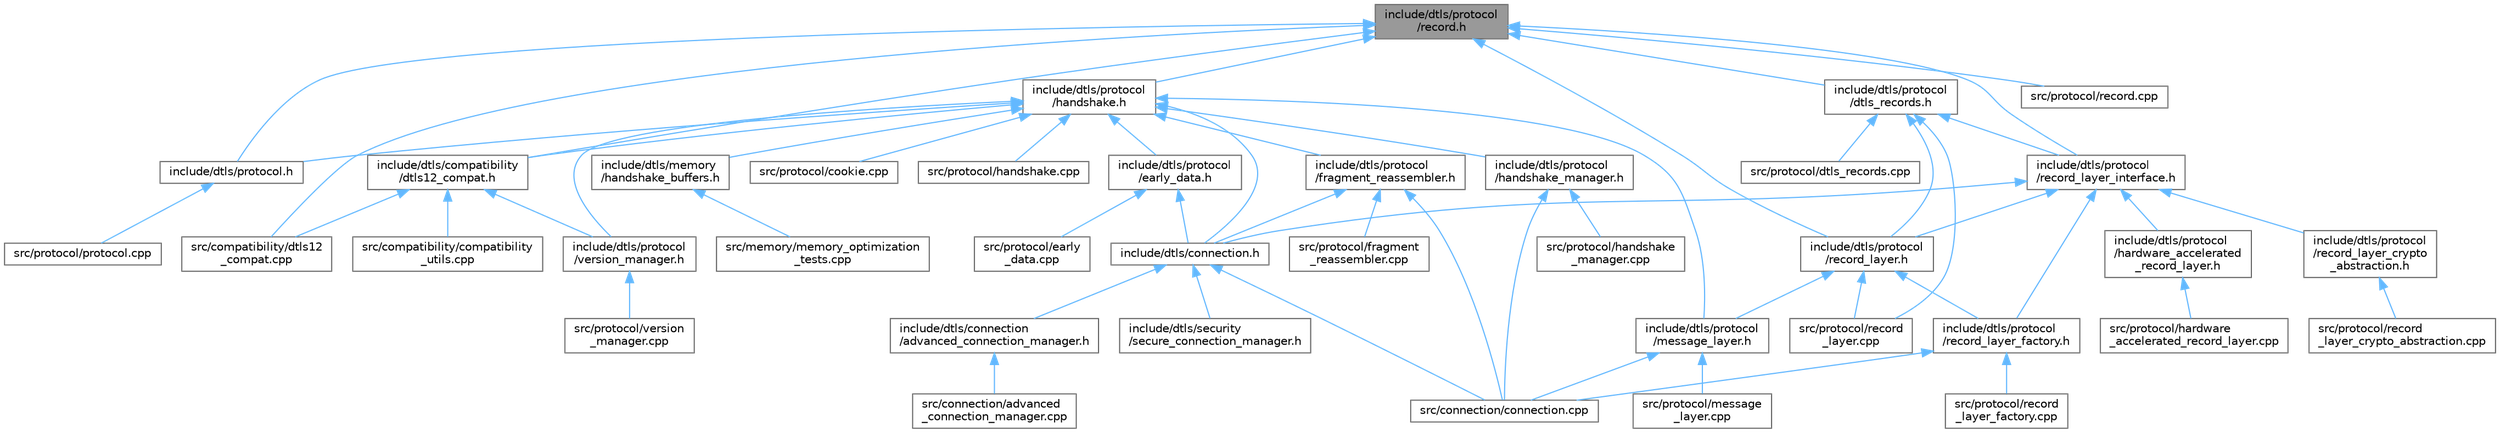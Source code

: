 digraph "include/dtls/protocol/record.h"
{
 // LATEX_PDF_SIZE
  bgcolor="transparent";
  edge [fontname=Helvetica,fontsize=10,labelfontname=Helvetica,labelfontsize=10];
  node [fontname=Helvetica,fontsize=10,shape=box,height=0.2,width=0.4];
  Node1 [id="Node000001",label="include/dtls/protocol\l/record.h",height=0.2,width=0.4,color="gray40", fillcolor="grey60", style="filled", fontcolor="black",tooltip=" "];
  Node1 -> Node2 [id="edge1_Node000001_Node000002",dir="back",color="steelblue1",style="solid",tooltip=" "];
  Node2 [id="Node000002",label="include/dtls/compatibility\l/dtls12_compat.h",height=0.2,width=0.4,color="grey40", fillcolor="white", style="filled",URL="$dtls12__compat_8h.html",tooltip="DTLS 1.2 Backward Compatibility Layer."];
  Node2 -> Node3 [id="edge2_Node000002_Node000003",dir="back",color="steelblue1",style="solid",tooltip=" "];
  Node3 [id="Node000003",label="include/dtls/protocol\l/version_manager.h",height=0.2,width=0.4,color="grey40", fillcolor="white", style="filled",URL="$version__manager_8h.html",tooltip=" "];
  Node3 -> Node4 [id="edge3_Node000003_Node000004",dir="back",color="steelblue1",style="solid",tooltip=" "];
  Node4 [id="Node000004",label="src/protocol/version\l_manager.cpp",height=0.2,width=0.4,color="grey40", fillcolor="white", style="filled",URL="$version__manager_8cpp.html",tooltip=" "];
  Node2 -> Node5 [id="edge4_Node000002_Node000005",dir="back",color="steelblue1",style="solid",tooltip=" "];
  Node5 [id="Node000005",label="src/compatibility/compatibility\l_utils.cpp",height=0.2,width=0.4,color="grey40", fillcolor="white", style="filled",URL="$compatibility__utils_8cpp.html",tooltip="Minimal compatibility utilities implementation."];
  Node2 -> Node6 [id="edge5_Node000002_Node000006",dir="back",color="steelblue1",style="solid",tooltip=" "];
  Node6 [id="Node000006",label="src/compatibility/dtls12\l_compat.cpp",height=0.2,width=0.4,color="grey40", fillcolor="white", style="filled",URL="$dtls12__compat_8cpp.html",tooltip="Implementation of DTLS 1.2 Backward Compatibility Layer."];
  Node1 -> Node7 [id="edge6_Node000001_Node000007",dir="back",color="steelblue1",style="solid",tooltip=" "];
  Node7 [id="Node000007",label="include/dtls/protocol.h",height=0.2,width=0.4,color="grey40", fillcolor="white", style="filled",URL="$protocol_8h.html",tooltip=" "];
  Node7 -> Node8 [id="edge7_Node000007_Node000008",dir="back",color="steelblue1",style="solid",tooltip=" "];
  Node8 [id="Node000008",label="src/protocol/protocol.cpp",height=0.2,width=0.4,color="grey40", fillcolor="white", style="filled",URL="$protocol_8cpp.html",tooltip=" "];
  Node1 -> Node9 [id="edge8_Node000001_Node000009",dir="back",color="steelblue1",style="solid",tooltip=" "];
  Node9 [id="Node000009",label="include/dtls/protocol\l/dtls_records.h",height=0.2,width=0.4,color="grey40", fillcolor="white", style="filled",URL="$dtls__records_8h.html",tooltip=" "];
  Node9 -> Node10 [id="edge9_Node000009_Node000010",dir="back",color="steelblue1",style="solid",tooltip=" "];
  Node10 [id="Node000010",label="include/dtls/protocol\l/record_layer.h",height=0.2,width=0.4,color="grey40", fillcolor="white", style="filled",URL="$record__layer_8h.html",tooltip=" "];
  Node10 -> Node11 [id="edge10_Node000010_Node000011",dir="back",color="steelblue1",style="solid",tooltip=" "];
  Node11 [id="Node000011",label="include/dtls/protocol\l/message_layer.h",height=0.2,width=0.4,color="grey40", fillcolor="white", style="filled",URL="$message__layer_8h.html",tooltip=" "];
  Node11 -> Node12 [id="edge11_Node000011_Node000012",dir="back",color="steelblue1",style="solid",tooltip=" "];
  Node12 [id="Node000012",label="src/connection/connection.cpp",height=0.2,width=0.4,color="grey40", fillcolor="white", style="filled",URL="$connection_8cpp.html",tooltip=" "];
  Node11 -> Node13 [id="edge12_Node000011_Node000013",dir="back",color="steelblue1",style="solid",tooltip=" "];
  Node13 [id="Node000013",label="src/protocol/message\l_layer.cpp",height=0.2,width=0.4,color="grey40", fillcolor="white", style="filled",URL="$message__layer_8cpp.html",tooltip=" "];
  Node10 -> Node14 [id="edge13_Node000010_Node000014",dir="back",color="steelblue1",style="solid",tooltip=" "];
  Node14 [id="Node000014",label="include/dtls/protocol\l/record_layer_factory.h",height=0.2,width=0.4,color="grey40", fillcolor="white", style="filled",URL="$record__layer__factory_8h.html",tooltip=" "];
  Node14 -> Node12 [id="edge14_Node000014_Node000012",dir="back",color="steelblue1",style="solid",tooltip=" "];
  Node14 -> Node15 [id="edge15_Node000014_Node000015",dir="back",color="steelblue1",style="solid",tooltip=" "];
  Node15 [id="Node000015",label="src/protocol/record\l_layer_factory.cpp",height=0.2,width=0.4,color="grey40", fillcolor="white", style="filled",URL="$record__layer__factory_8cpp.html",tooltip=" "];
  Node10 -> Node16 [id="edge16_Node000010_Node000016",dir="back",color="steelblue1",style="solid",tooltip=" "];
  Node16 [id="Node000016",label="src/protocol/record\l_layer.cpp",height=0.2,width=0.4,color="grey40", fillcolor="white", style="filled",URL="$record__layer_8cpp.html",tooltip=" "];
  Node9 -> Node17 [id="edge17_Node000009_Node000017",dir="back",color="steelblue1",style="solid",tooltip=" "];
  Node17 [id="Node000017",label="include/dtls/protocol\l/record_layer_interface.h",height=0.2,width=0.4,color="grey40", fillcolor="white", style="filled",URL="$record__layer__interface_8h.html",tooltip=" "];
  Node17 -> Node18 [id="edge18_Node000017_Node000018",dir="back",color="steelblue1",style="solid",tooltip=" "];
  Node18 [id="Node000018",label="include/dtls/connection.h",height=0.2,width=0.4,color="grey40", fillcolor="white", style="filled",URL="$connection_8h.html",tooltip="DTLS v1.3 Connection Management API."];
  Node18 -> Node19 [id="edge19_Node000018_Node000019",dir="back",color="steelblue1",style="solid",tooltip=" "];
  Node19 [id="Node000019",label="include/dtls/connection\l/advanced_connection_manager.h",height=0.2,width=0.4,color="grey40", fillcolor="white", style="filled",URL="$advanced__connection__manager_8h.html",tooltip="Advanced connection pooling and management for DTLS v1.3."];
  Node19 -> Node20 [id="edge20_Node000019_Node000020",dir="back",color="steelblue1",style="solid",tooltip=" "];
  Node20 [id="Node000020",label="src/connection/advanced\l_connection_manager.cpp",height=0.2,width=0.4,color="grey40", fillcolor="white", style="filled",URL="$advanced__connection__manager_8cpp.html",tooltip="Implementation of advanced connection pooling and management."];
  Node18 -> Node21 [id="edge21_Node000018_Node000021",dir="back",color="steelblue1",style="solid",tooltip=" "];
  Node21 [id="Node000021",label="include/dtls/security\l/secure_connection_manager.h",height=0.2,width=0.4,color="grey40", fillcolor="white", style="filled",URL="$secure__connection__manager_8h.html",tooltip=" "];
  Node18 -> Node12 [id="edge22_Node000018_Node000012",dir="back",color="steelblue1",style="solid",tooltip=" "];
  Node17 -> Node22 [id="edge23_Node000017_Node000022",dir="back",color="steelblue1",style="solid",tooltip=" "];
  Node22 [id="Node000022",label="include/dtls/protocol\l/hardware_accelerated\l_record_layer.h",height=0.2,width=0.4,color="grey40", fillcolor="white", style="filled",URL="$hardware__accelerated__record__layer_8h.html",tooltip=" "];
  Node22 -> Node23 [id="edge24_Node000022_Node000023",dir="back",color="steelblue1",style="solid",tooltip=" "];
  Node23 [id="Node000023",label="src/protocol/hardware\l_accelerated_record_layer.cpp",height=0.2,width=0.4,color="grey40", fillcolor="white", style="filled",URL="$hardware__accelerated__record__layer_8cpp.html",tooltip=" "];
  Node17 -> Node10 [id="edge25_Node000017_Node000010",dir="back",color="steelblue1",style="solid",tooltip=" "];
  Node17 -> Node24 [id="edge26_Node000017_Node000024",dir="back",color="steelblue1",style="solid",tooltip=" "];
  Node24 [id="Node000024",label="include/dtls/protocol\l/record_layer_crypto\l_abstraction.h",height=0.2,width=0.4,color="grey40", fillcolor="white", style="filled",URL="$record__layer__crypto__abstraction_8h.html",tooltip=" "];
  Node24 -> Node25 [id="edge27_Node000024_Node000025",dir="back",color="steelblue1",style="solid",tooltip=" "];
  Node25 [id="Node000025",label="src/protocol/record\l_layer_crypto_abstraction.cpp",height=0.2,width=0.4,color="grey40", fillcolor="white", style="filled",URL="$record__layer__crypto__abstraction_8cpp.html",tooltip=" "];
  Node17 -> Node14 [id="edge28_Node000017_Node000014",dir="back",color="steelblue1",style="solid",tooltip=" "];
  Node9 -> Node26 [id="edge29_Node000009_Node000026",dir="back",color="steelblue1",style="solid",tooltip=" "];
  Node26 [id="Node000026",label="src/protocol/dtls_records.cpp",height=0.2,width=0.4,color="grey40", fillcolor="white", style="filled",URL="$dtls__records_8cpp.html",tooltip=" "];
  Node9 -> Node16 [id="edge30_Node000009_Node000016",dir="back",color="steelblue1",style="solid",tooltip=" "];
  Node1 -> Node27 [id="edge31_Node000001_Node000027",dir="back",color="steelblue1",style="solid",tooltip=" "];
  Node27 [id="Node000027",label="include/dtls/protocol\l/handshake.h",height=0.2,width=0.4,color="grey40", fillcolor="white", style="filled",URL="$handshake_8h.html",tooltip=" "];
  Node27 -> Node2 [id="edge32_Node000027_Node000002",dir="back",color="steelblue1",style="solid",tooltip=" "];
  Node27 -> Node18 [id="edge33_Node000027_Node000018",dir="back",color="steelblue1",style="solid",tooltip=" "];
  Node27 -> Node28 [id="edge34_Node000027_Node000028",dir="back",color="steelblue1",style="solid",tooltip=" "];
  Node28 [id="Node000028",label="include/dtls/memory\l/handshake_buffers.h",height=0.2,width=0.4,color="grey40", fillcolor="white", style="filled",URL="$handshake__buffers_8h.html",tooltip=" "];
  Node28 -> Node29 [id="edge35_Node000028_Node000029",dir="back",color="steelblue1",style="solid",tooltip=" "];
  Node29 [id="Node000029",label="src/memory/memory_optimization\l_tests.cpp",height=0.2,width=0.4,color="grey40", fillcolor="white", style="filled",URL="$memory__optimization__tests_8cpp.html",tooltip=" "];
  Node27 -> Node7 [id="edge36_Node000027_Node000007",dir="back",color="steelblue1",style="solid",tooltip=" "];
  Node27 -> Node30 [id="edge37_Node000027_Node000030",dir="back",color="steelblue1",style="solid",tooltip=" "];
  Node30 [id="Node000030",label="include/dtls/protocol\l/early_data.h",height=0.2,width=0.4,color="grey40", fillcolor="white", style="filled",URL="$early__data_8h.html",tooltip=" "];
  Node30 -> Node18 [id="edge38_Node000030_Node000018",dir="back",color="steelblue1",style="solid",tooltip=" "];
  Node30 -> Node31 [id="edge39_Node000030_Node000031",dir="back",color="steelblue1",style="solid",tooltip=" "];
  Node31 [id="Node000031",label="src/protocol/early\l_data.cpp",height=0.2,width=0.4,color="grey40", fillcolor="white", style="filled",URL="$early__data_8cpp.html",tooltip=" "];
  Node27 -> Node32 [id="edge40_Node000027_Node000032",dir="back",color="steelblue1",style="solid",tooltip=" "];
  Node32 [id="Node000032",label="include/dtls/protocol\l/fragment_reassembler.h",height=0.2,width=0.4,color="grey40", fillcolor="white", style="filled",URL="$fragment__reassembler_8h.html",tooltip=" "];
  Node32 -> Node18 [id="edge41_Node000032_Node000018",dir="back",color="steelblue1",style="solid",tooltip=" "];
  Node32 -> Node12 [id="edge42_Node000032_Node000012",dir="back",color="steelblue1",style="solid",tooltip=" "];
  Node32 -> Node33 [id="edge43_Node000032_Node000033",dir="back",color="steelblue1",style="solid",tooltip=" "];
  Node33 [id="Node000033",label="src/protocol/fragment\l_reassembler.cpp",height=0.2,width=0.4,color="grey40", fillcolor="white", style="filled",URL="$fragment__reassembler_8cpp.html",tooltip=" "];
  Node27 -> Node34 [id="edge44_Node000027_Node000034",dir="back",color="steelblue1",style="solid",tooltip=" "];
  Node34 [id="Node000034",label="include/dtls/protocol\l/handshake_manager.h",height=0.2,width=0.4,color="grey40", fillcolor="white", style="filled",URL="$handshake__manager_8h.html",tooltip=" "];
  Node34 -> Node12 [id="edge45_Node000034_Node000012",dir="back",color="steelblue1",style="solid",tooltip=" "];
  Node34 -> Node35 [id="edge46_Node000034_Node000035",dir="back",color="steelblue1",style="solid",tooltip=" "];
  Node35 [id="Node000035",label="src/protocol/handshake\l_manager.cpp",height=0.2,width=0.4,color="grey40", fillcolor="white", style="filled",URL="$handshake__manager_8cpp.html",tooltip=" "];
  Node27 -> Node11 [id="edge47_Node000027_Node000011",dir="back",color="steelblue1",style="solid",tooltip=" "];
  Node27 -> Node3 [id="edge48_Node000027_Node000003",dir="back",color="steelblue1",style="solid",tooltip=" "];
  Node27 -> Node36 [id="edge49_Node000027_Node000036",dir="back",color="steelblue1",style="solid",tooltip=" "];
  Node36 [id="Node000036",label="src/protocol/cookie.cpp",height=0.2,width=0.4,color="grey40", fillcolor="white", style="filled",URL="$cookie_8cpp.html",tooltip=" "];
  Node27 -> Node37 [id="edge50_Node000027_Node000037",dir="back",color="steelblue1",style="solid",tooltip=" "];
  Node37 [id="Node000037",label="src/protocol/handshake.cpp",height=0.2,width=0.4,color="grey40", fillcolor="white", style="filled",URL="$handshake_8cpp.html",tooltip=" "];
  Node1 -> Node10 [id="edge51_Node000001_Node000010",dir="back",color="steelblue1",style="solid",tooltip=" "];
  Node1 -> Node17 [id="edge52_Node000001_Node000017",dir="back",color="steelblue1",style="solid",tooltip=" "];
  Node1 -> Node6 [id="edge53_Node000001_Node000006",dir="back",color="steelblue1",style="solid",tooltip=" "];
  Node1 -> Node38 [id="edge54_Node000001_Node000038",dir="back",color="steelblue1",style="solid",tooltip=" "];
  Node38 [id="Node000038",label="src/protocol/record.cpp",height=0.2,width=0.4,color="grey40", fillcolor="white", style="filled",URL="$record_8cpp.html",tooltip=" "];
}
